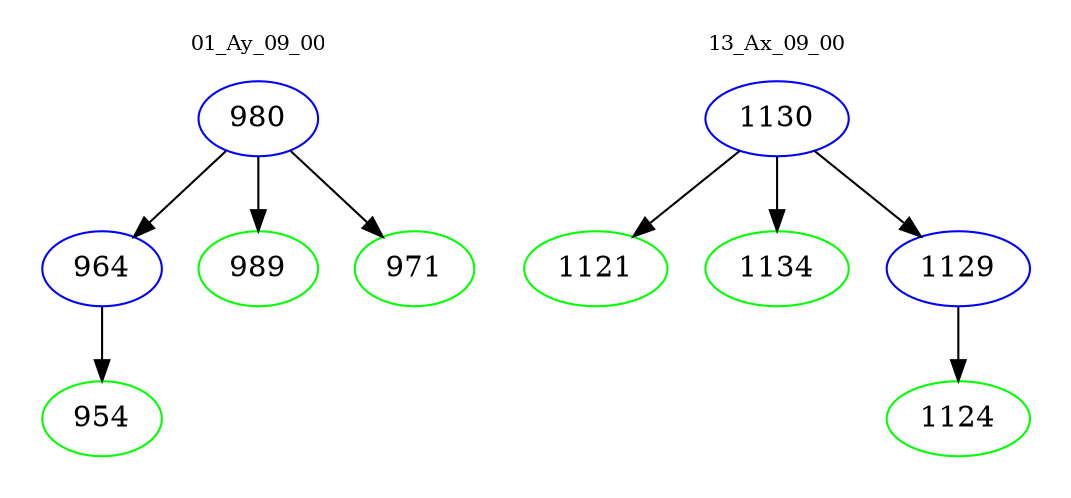 digraph{
subgraph cluster_0 {
color = white
label = "01_Ay_09_00";
fontsize=10;
T0_980 [label="980", color="blue"]
T0_980 -> T0_964 [color="black"]
T0_964 [label="964", color="blue"]
T0_964 -> T0_954 [color="black"]
T0_954 [label="954", color="green"]
T0_980 -> T0_989 [color="black"]
T0_989 [label="989", color="green"]
T0_980 -> T0_971 [color="black"]
T0_971 [label="971", color="green"]
}
subgraph cluster_1 {
color = white
label = "13_Ax_09_00";
fontsize=10;
T1_1130 [label="1130", color="blue"]
T1_1130 -> T1_1121 [color="black"]
T1_1121 [label="1121", color="green"]
T1_1130 -> T1_1134 [color="black"]
T1_1134 [label="1134", color="green"]
T1_1130 -> T1_1129 [color="black"]
T1_1129 [label="1129", color="blue"]
T1_1129 -> T1_1124 [color="black"]
T1_1124 [label="1124", color="green"]
}
}
